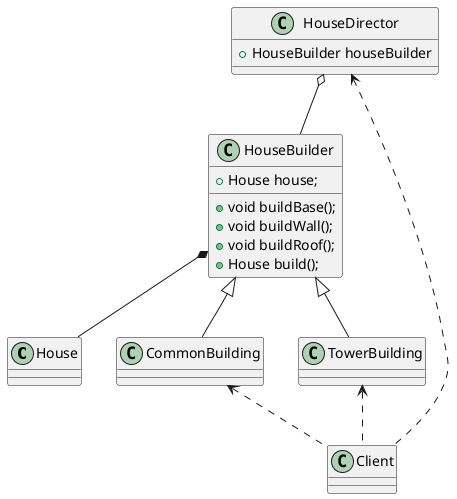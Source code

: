 @startuml
'https://plantuml.com/class-diagram

class House{}

class HouseBuilder{
    + House house;

    + void buildBase();
    + void buildWall();
    + void buildRoof();
    + House build();
}

class CommonBuilding{}

class TowerBuilding{}

class HouseDirector{
    + HouseBuilder houseBuilder
}

class Client{}

HouseBuilder *-- House

HouseBuilder <|-- CommonBuilding
HouseBuilder <|-- TowerBuilding

HouseDirector o-- HouseBuilder

HouseDirector <.. Client
CommonBuilding <.. Client
TowerBuilding <.. Client


@enduml